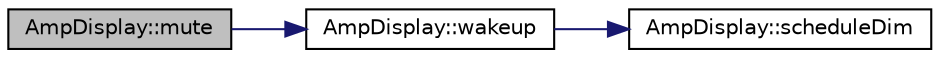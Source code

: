 digraph "AmpDisplay::mute"
{
 // LATEX_PDF_SIZE
  edge [fontname="Helvetica",fontsize="10",labelfontname="Helvetica",labelfontsize="10"];
  node [fontname="Helvetica",fontsize="10",shape=record];
  rankdir="LR";
  Node1 [label="AmpDisplay::mute",height=0.2,width=0.4,color="black", fillcolor="grey75", style="filled", fontcolor="black",tooltip=" "];
  Node1 -> Node2 [color="midnightblue",fontsize="10",style="solid"];
  Node2 [label="AmpDisplay::wakeup",height=0.2,width=0.4,color="black", fillcolor="white", style="filled",URL="$class_amp_display.html#aee74d69e14edc35d0304b3bb86311be9",tooltip=" "];
  Node2 -> Node3 [color="midnightblue",fontsize="10",style="solid"];
  Node3 [label="AmpDisplay::scheduleDim",height=0.2,width=0.4,color="black", fillcolor="white", style="filled",URL="$class_amp_display.html#af61159a01978b003db2196a44732da04",tooltip=" "];
}
